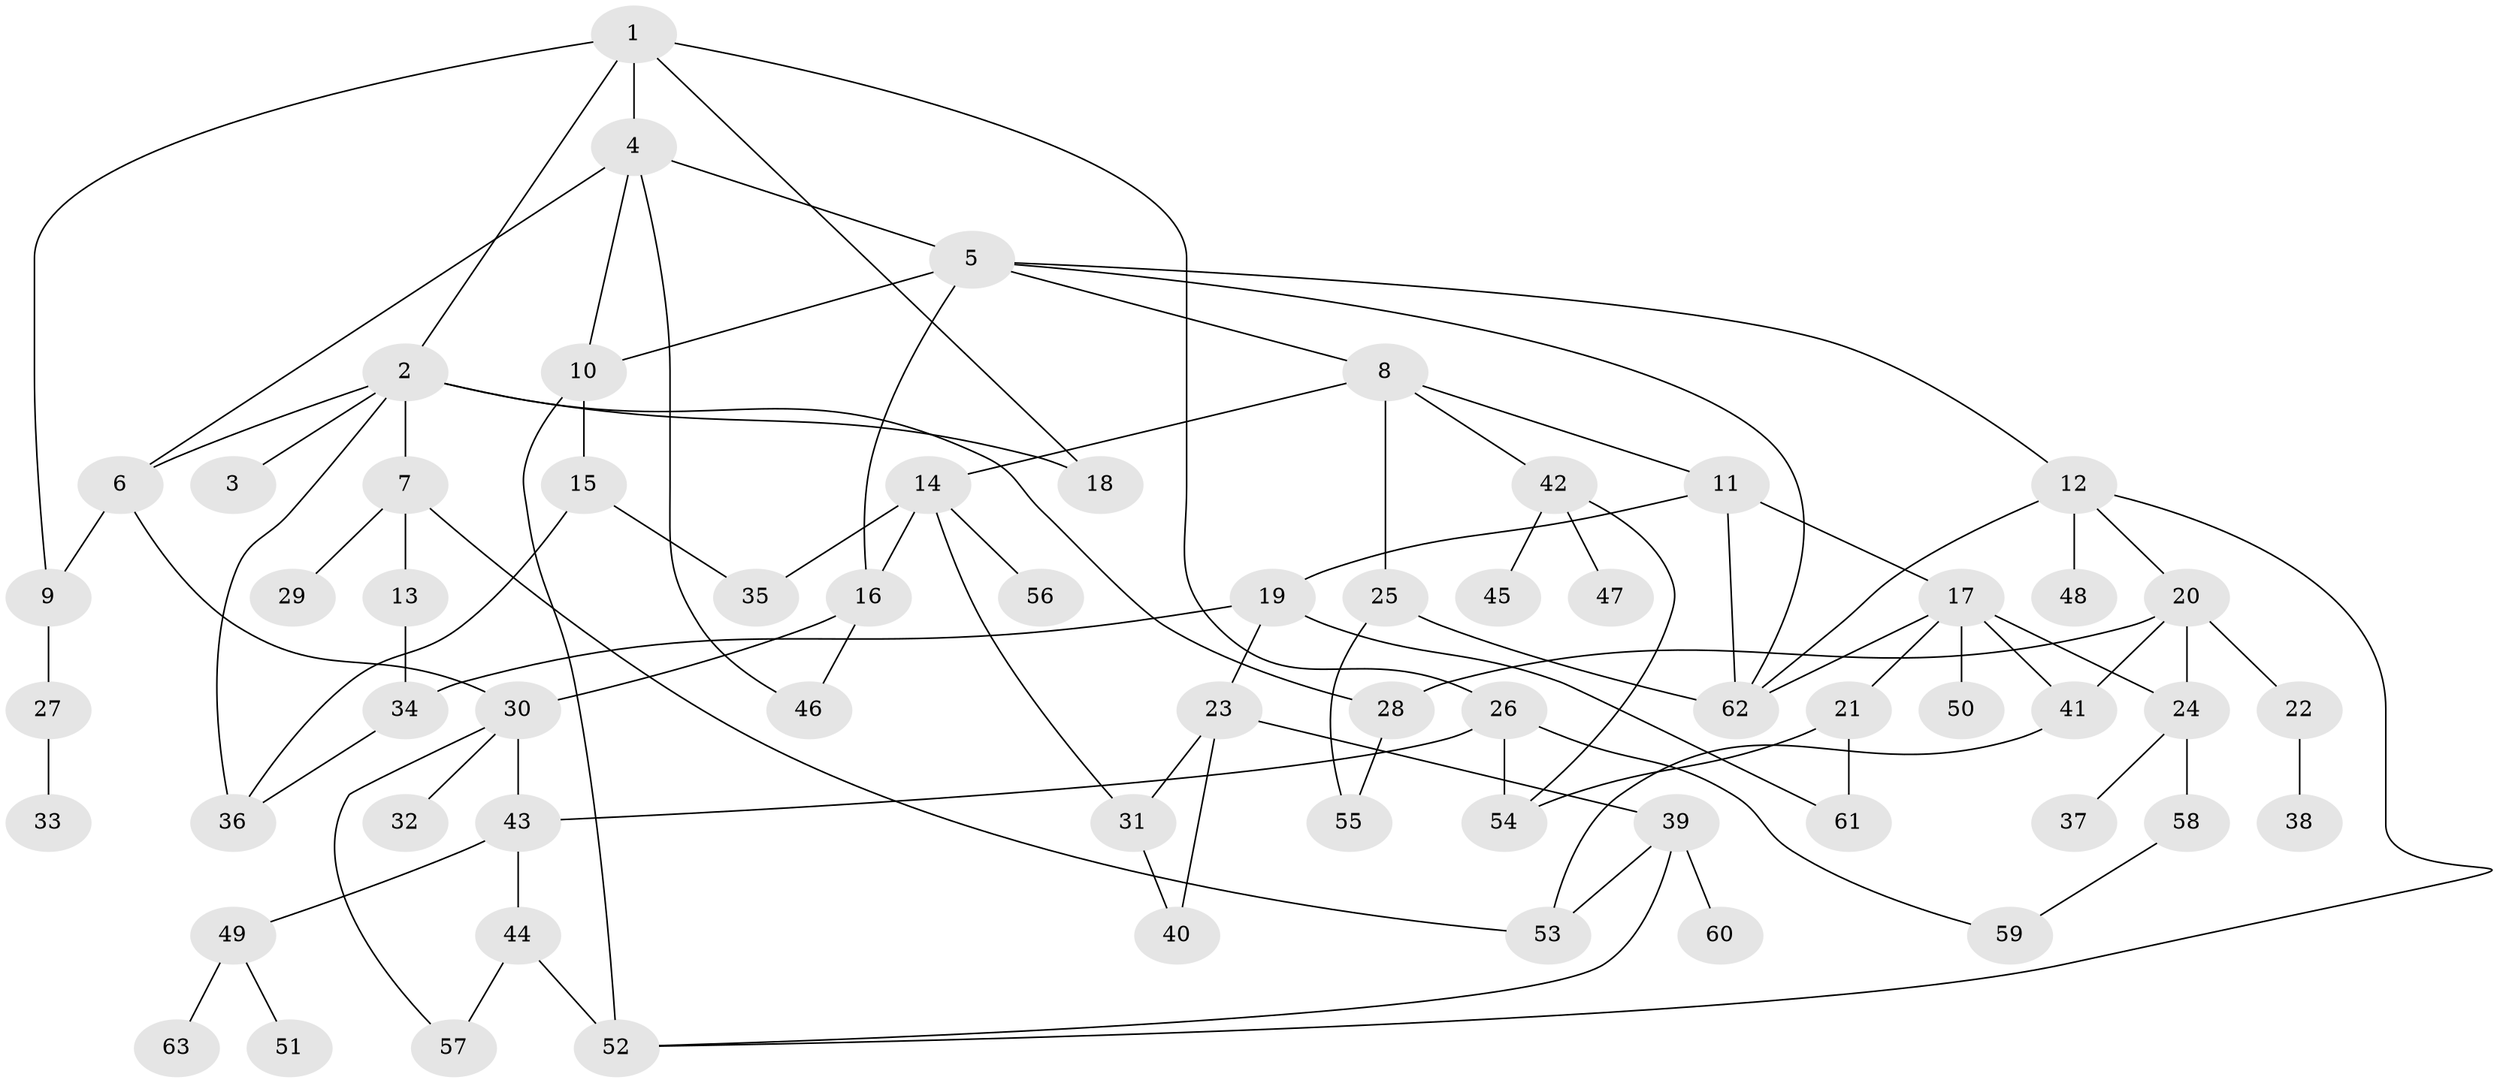 // coarse degree distribution, {7: 0.05555555555555555, 12: 0.05555555555555555, 5: 0.05555555555555555, 3: 0.16666666666666666, 4: 0.1111111111111111, 2: 0.05555555555555555, 1: 0.5}
// Generated by graph-tools (version 1.1) at 2025/16/03/04/25 18:16:51]
// undirected, 63 vertices, 94 edges
graph export_dot {
graph [start="1"]
  node [color=gray90,style=filled];
  1;
  2;
  3;
  4;
  5;
  6;
  7;
  8;
  9;
  10;
  11;
  12;
  13;
  14;
  15;
  16;
  17;
  18;
  19;
  20;
  21;
  22;
  23;
  24;
  25;
  26;
  27;
  28;
  29;
  30;
  31;
  32;
  33;
  34;
  35;
  36;
  37;
  38;
  39;
  40;
  41;
  42;
  43;
  44;
  45;
  46;
  47;
  48;
  49;
  50;
  51;
  52;
  53;
  54;
  55;
  56;
  57;
  58;
  59;
  60;
  61;
  62;
  63;
  1 -- 2;
  1 -- 4;
  1 -- 26;
  1 -- 18;
  1 -- 9;
  2 -- 3;
  2 -- 6;
  2 -- 7;
  2 -- 18;
  2 -- 28;
  2 -- 36;
  4 -- 5;
  4 -- 10;
  4 -- 46;
  4 -- 6;
  5 -- 8;
  5 -- 12;
  5 -- 62;
  5 -- 10;
  5 -- 16;
  6 -- 9;
  6 -- 30;
  7 -- 13;
  7 -- 29;
  7 -- 53;
  8 -- 11;
  8 -- 14;
  8 -- 25;
  8 -- 42;
  9 -- 27;
  10 -- 15;
  10 -- 52;
  11 -- 17;
  11 -- 19;
  11 -- 62;
  12 -- 20;
  12 -- 48;
  12 -- 62;
  12 -- 52;
  13 -- 34;
  14 -- 16;
  14 -- 35;
  14 -- 56;
  14 -- 31;
  15 -- 36;
  15 -- 35;
  16 -- 46;
  16 -- 30;
  17 -- 21;
  17 -- 41;
  17 -- 50;
  17 -- 24;
  17 -- 62;
  19 -- 23;
  19 -- 61;
  19 -- 34;
  20 -- 22;
  20 -- 24;
  20 -- 28;
  20 -- 41;
  21 -- 61;
  21 -- 54;
  22 -- 38;
  23 -- 31;
  23 -- 39;
  23 -- 40;
  24 -- 37;
  24 -- 58;
  25 -- 62;
  25 -- 55;
  26 -- 43;
  26 -- 54;
  26 -- 59;
  27 -- 33;
  28 -- 55;
  30 -- 32;
  30 -- 57;
  30 -- 43;
  31 -- 40;
  34 -- 36;
  39 -- 53;
  39 -- 60;
  39 -- 52;
  41 -- 53;
  42 -- 45;
  42 -- 47;
  42 -- 54;
  43 -- 44;
  43 -- 49;
  44 -- 52;
  44 -- 57;
  49 -- 51;
  49 -- 63;
  58 -- 59;
}
